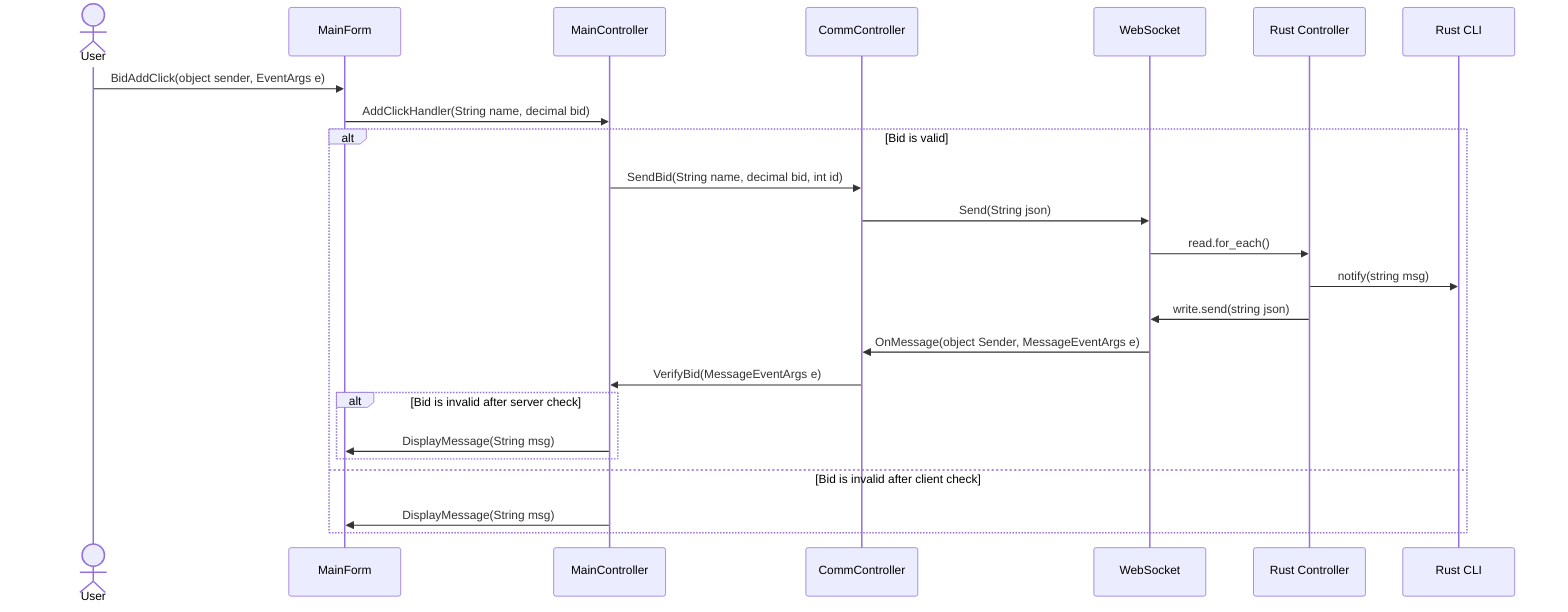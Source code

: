sequenceDiagram

actor User
participant MainForm
participant MainController
participant CommController
participant WebSocket
participant controller as Rust Controller
participant CLI as Rust CLI

User ->> MainForm: BidAddClick(object sender, EventArgs e)
MainForm ->> MainController: AddClickHandler(String name, decimal bid)
alt Bid is valid
    MainController ->> CommController: SendBid(String name, decimal bid, int id)
    CommController ->> WebSocket: Send(String json)
    WebSocket ->> controller: read.for_each()
    controller ->> CLI: notify(string msg)
    controller ->> WebSocket: write.send(string json)
    WebSocket ->> CommController: OnMessage(object Sender, MessageEventArgs e)
    CommController ->> MainController: VerifyBid(MessageEventArgs e)
    alt Bid is invalid after server check
        MainController ->> MainForm: DisplayMessage(String msg)
    end
else Bid is invalid after client check
    MainController ->> MainForm: DisplayMessage(String msg)
end